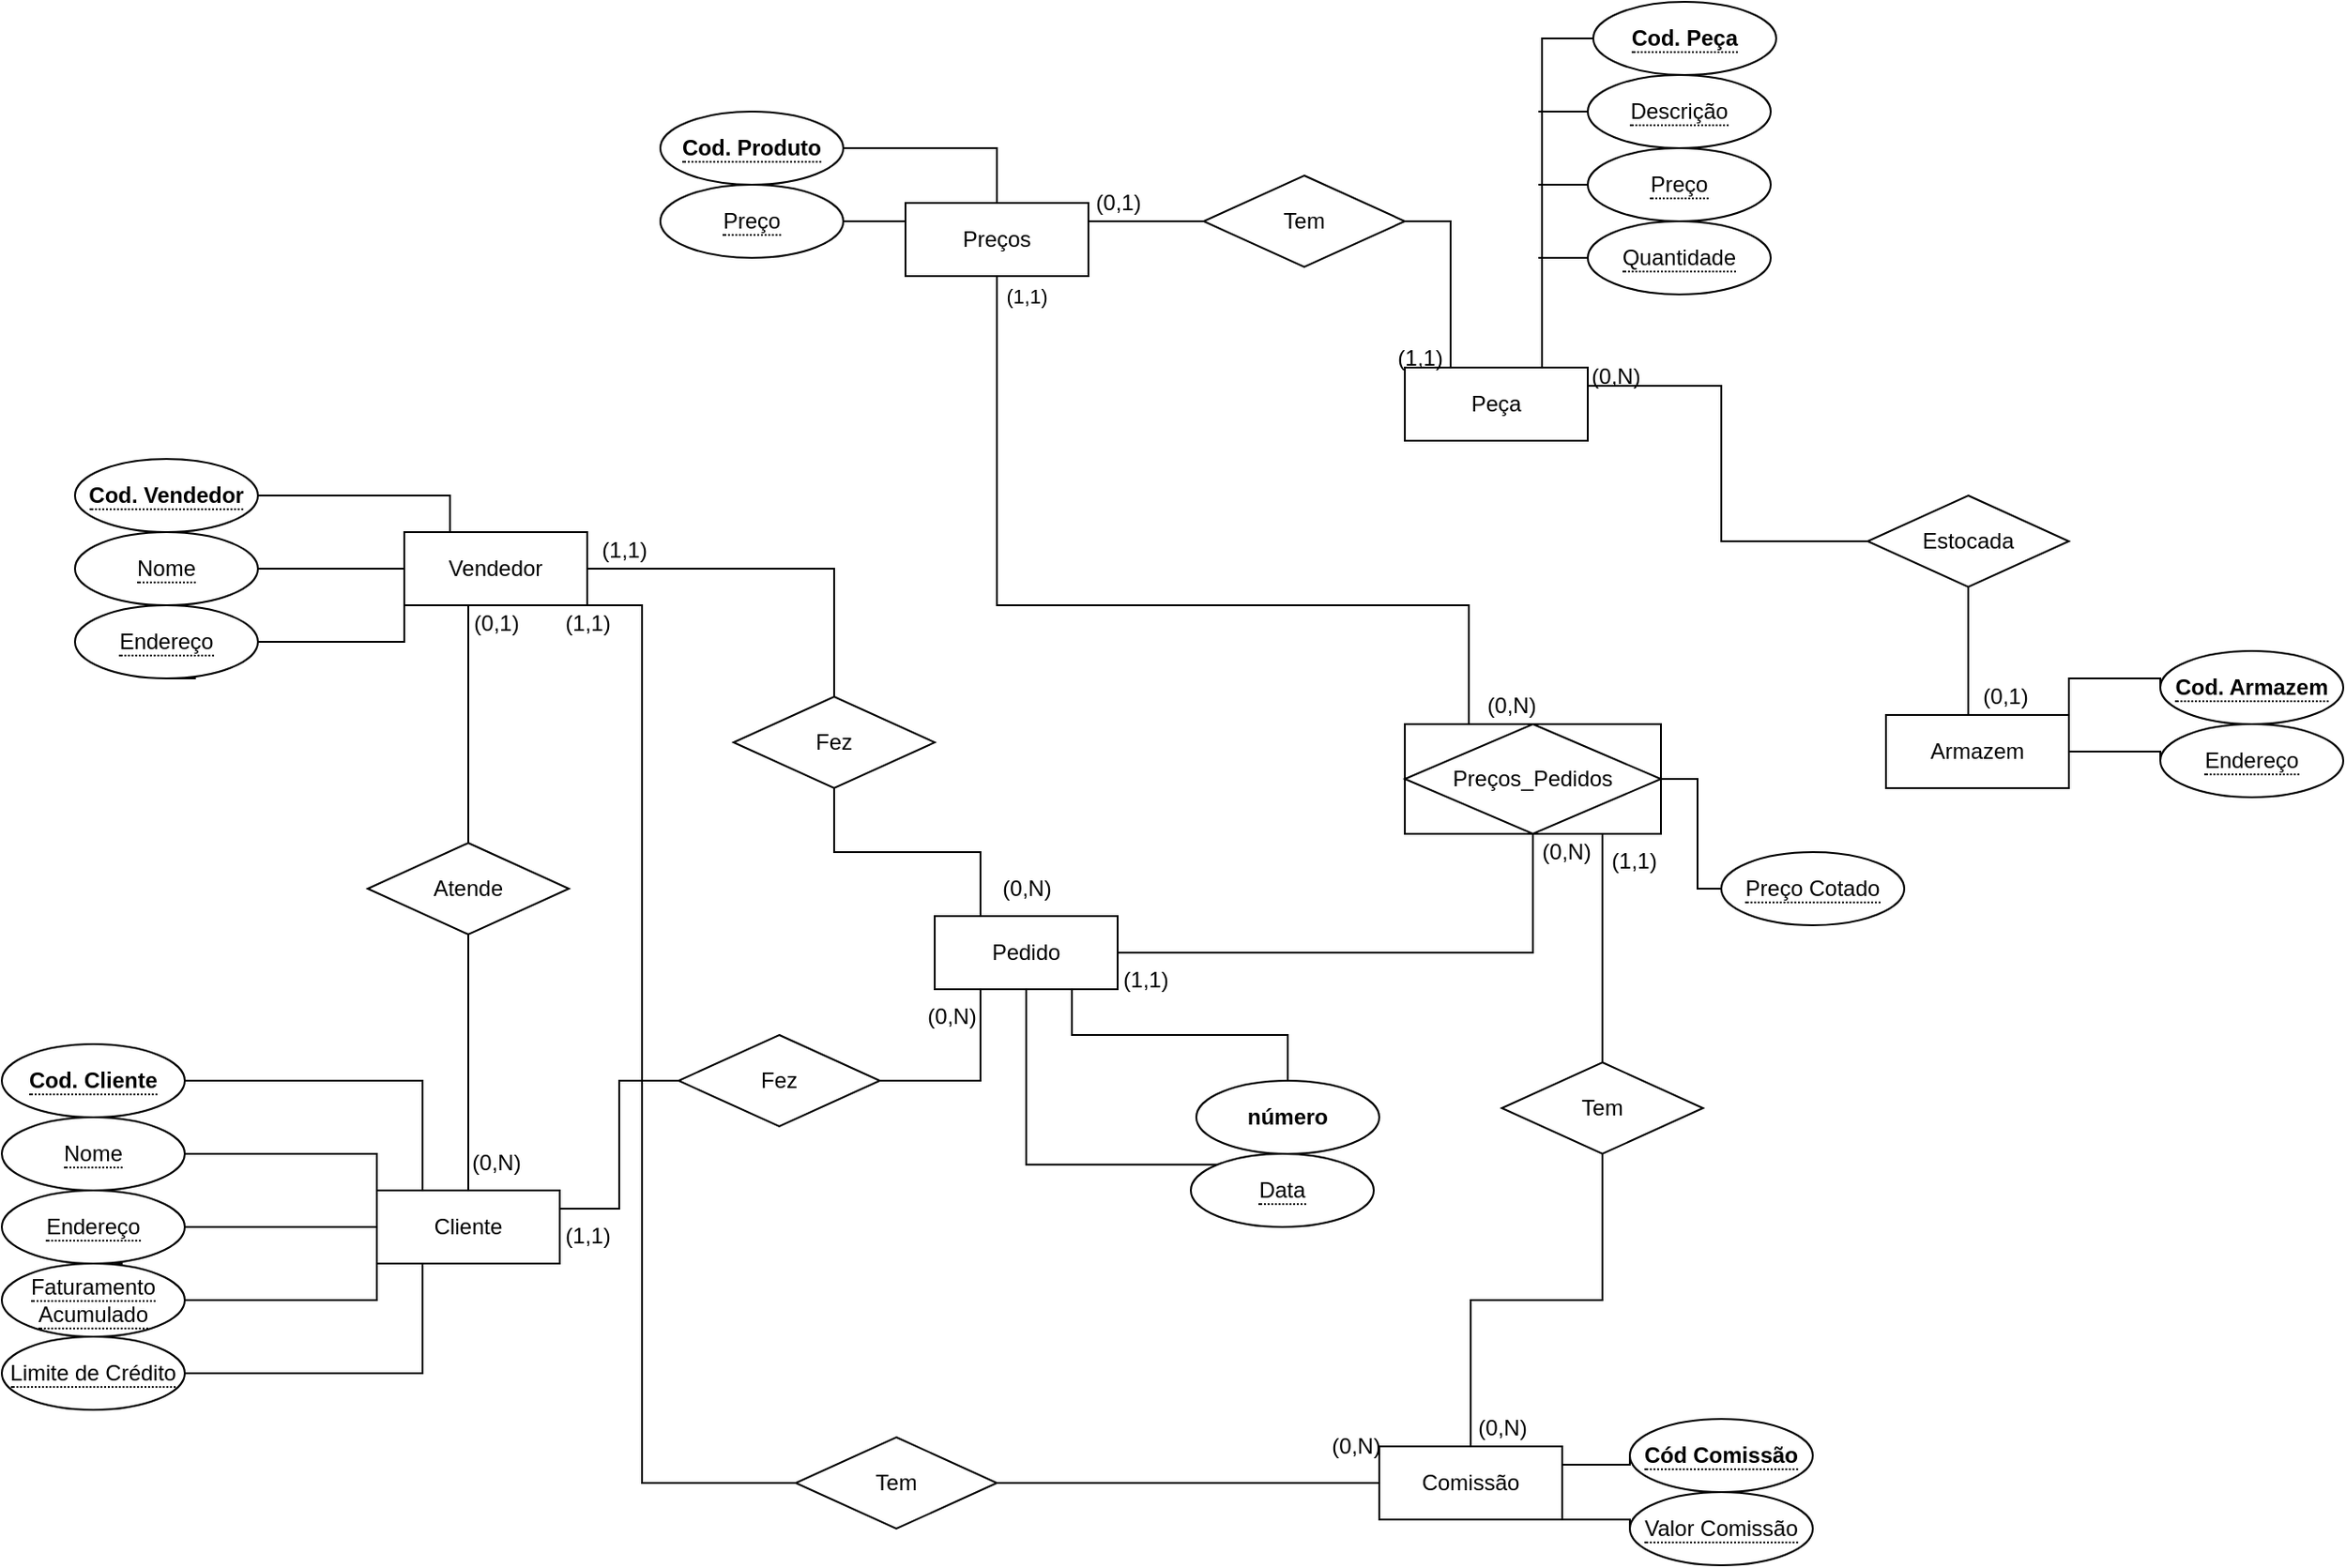 <mxfile version="20.2.8" type="github"><diagram id="r4kH6Q3T9pumq85WCdr0" name="Página-1"><mxGraphModel dx="1695" dy="1611" grid="1" gridSize="10" guides="1" tooltips="1" connect="1" arrows="1" fold="1" page="1" pageScale="1" pageWidth="827" pageHeight="1169" math="0" shadow="0"><root><mxCell id="0"/><mxCell id="1" parent="0"/><mxCell id="mEmhZSy9UyhtgWJs2py4-9" style="edgeStyle=orthogonalEdgeStyle;rounded=0;orthogonalLoop=1;jettySize=auto;html=1;exitX=0.5;exitY=1;exitDx=0;exitDy=0;entryX=0.5;entryY=0;entryDx=0;entryDy=0;endArrow=none;endFill=0;" edge="1" parent="1" source="mEmhZSy9UyhtgWJs2py4-1" target="mEmhZSy9UyhtgWJs2py4-8"><mxGeometry relative="1" as="geometry"><Array as="points"><mxPoint x="175" y="80"/></Array></mxGeometry></mxCell><mxCell id="mEmhZSy9UyhtgWJs2py4-21" style="edgeStyle=orthogonalEdgeStyle;rounded=0;orthogonalLoop=1;jettySize=auto;html=1;exitX=1;exitY=0.5;exitDx=0;exitDy=0;entryX=0.5;entryY=0;entryDx=0;entryDy=0;endArrow=none;endFill=0;" edge="1" parent="1" source="mEmhZSy9UyhtgWJs2py4-1" target="mEmhZSy9UyhtgWJs2py4-20"><mxGeometry relative="1" as="geometry"/></mxCell><mxCell id="mEmhZSy9UyhtgWJs2py4-114" style="edgeStyle=orthogonalEdgeStyle;rounded=0;orthogonalLoop=1;jettySize=auto;html=1;exitX=1;exitY=1;exitDx=0;exitDy=0;entryX=0;entryY=0.5;entryDx=0;entryDy=0;endArrow=none;endFill=0;" edge="1" parent="1" source="mEmhZSy9UyhtgWJs2py4-1" target="mEmhZSy9UyhtgWJs2py4-113"><mxGeometry relative="1" as="geometry"><Array as="points"><mxPoint x="270" y="80"/><mxPoint x="270" y="560"/></Array></mxGeometry></mxCell><mxCell id="mEmhZSy9UyhtgWJs2py4-1" value="Vendedor" style="whiteSpace=wrap;html=1;align=center;" vertex="1" parent="1"><mxGeometry x="140" y="40" width="100" height="40" as="geometry"/></mxCell><mxCell id="mEmhZSy9UyhtgWJs2py4-26" style="edgeStyle=orthogonalEdgeStyle;rounded=0;orthogonalLoop=1;jettySize=auto;html=1;exitX=1;exitY=0.25;exitDx=0;exitDy=0;entryX=0;entryY=0.5;entryDx=0;entryDy=0;endArrow=none;endFill=0;" edge="1" parent="1" source="mEmhZSy9UyhtgWJs2py4-3" target="mEmhZSy9UyhtgWJs2py4-25"><mxGeometry relative="1" as="geometry"/></mxCell><mxCell id="mEmhZSy9UyhtgWJs2py4-3" value="Cliente" style="whiteSpace=wrap;html=1;align=center;" vertex="1" parent="1"><mxGeometry x="125" y="400" width="100" height="40" as="geometry"/></mxCell><mxCell id="mEmhZSy9UyhtgWJs2py4-16" style="edgeStyle=orthogonalEdgeStyle;rounded=0;orthogonalLoop=1;jettySize=auto;html=1;exitX=1;exitY=0.25;exitDx=0;exitDy=0;entryX=0;entryY=0.5;entryDx=0;entryDy=0;endArrow=none;endFill=0;" edge="1" parent="1" source="mEmhZSy9UyhtgWJs2py4-4" target="mEmhZSy9UyhtgWJs2py4-15"><mxGeometry relative="1" as="geometry"><Array as="points"><mxPoint x="860" y="-40"/><mxPoint x="860" y="45"/></Array></mxGeometry></mxCell><mxCell id="mEmhZSy9UyhtgWJs2py4-4" value="Peça" style="whiteSpace=wrap;html=1;align=center;" vertex="1" parent="1"><mxGeometry x="687" y="-50" width="100" height="40" as="geometry"/></mxCell><mxCell id="mEmhZSy9UyhtgWJs2py4-86" style="edgeStyle=orthogonalEdgeStyle;rounded=0;orthogonalLoop=1;jettySize=auto;html=1;exitX=1;exitY=0;exitDx=0;exitDy=0;entryX=0;entryY=0.5;entryDx=0;entryDy=0;endArrow=none;endFill=0;" edge="1" parent="1" source="mEmhZSy9UyhtgWJs2py4-5" target="mEmhZSy9UyhtgWJs2py4-84"><mxGeometry relative="1" as="geometry"><Array as="points"><mxPoint x="1050" y="120"/><mxPoint x="1100" y="120"/></Array></mxGeometry></mxCell><mxCell id="mEmhZSy9UyhtgWJs2py4-87" style="edgeStyle=orthogonalEdgeStyle;rounded=0;orthogonalLoop=1;jettySize=auto;html=1;exitX=1;exitY=0.5;exitDx=0;exitDy=0;entryX=0;entryY=0.5;entryDx=0;entryDy=0;endArrow=none;endFill=0;" edge="1" parent="1" source="mEmhZSy9UyhtgWJs2py4-5" target="mEmhZSy9UyhtgWJs2py4-85"><mxGeometry relative="1" as="geometry"><Array as="points"><mxPoint x="1100" y="160"/></Array></mxGeometry></mxCell><mxCell id="mEmhZSy9UyhtgWJs2py4-5" value="Armazem" style="whiteSpace=wrap;html=1;align=center;" vertex="1" parent="1"><mxGeometry x="950" y="140" width="100" height="40" as="geometry"/></mxCell><mxCell id="mEmhZSy9UyhtgWJs2py4-39" style="edgeStyle=orthogonalEdgeStyle;rounded=0;orthogonalLoop=1;jettySize=auto;html=1;exitX=1;exitY=0.5;exitDx=0;exitDy=0;entryX=0.5;entryY=1;entryDx=0;entryDy=0;endArrow=none;endFill=0;" edge="1" parent="1" source="mEmhZSy9UyhtgWJs2py4-6" target="mEmhZSy9UyhtgWJs2py4-37"><mxGeometry relative="1" as="geometry"/></mxCell><mxCell id="mEmhZSy9UyhtgWJs2py4-92" style="edgeStyle=orthogonalEdgeStyle;rounded=0;orthogonalLoop=1;jettySize=auto;html=1;exitX=0.75;exitY=1;exitDx=0;exitDy=0;entryX=0.5;entryY=0;entryDx=0;entryDy=0;endArrow=none;endFill=0;" edge="1" parent="1" source="mEmhZSy9UyhtgWJs2py4-6" target="mEmhZSy9UyhtgWJs2py4-88"><mxGeometry relative="1" as="geometry"/></mxCell><mxCell id="mEmhZSy9UyhtgWJs2py4-6" value="Pedido" style="whiteSpace=wrap;html=1;align=center;" vertex="1" parent="1"><mxGeometry x="430" y="250" width="100" height="40" as="geometry"/></mxCell><mxCell id="mEmhZSy9UyhtgWJs2py4-14" style="edgeStyle=orthogonalEdgeStyle;rounded=0;orthogonalLoop=1;jettySize=auto;html=1;exitX=0.5;exitY=1;exitDx=0;exitDy=0;entryX=0.5;entryY=0;entryDx=0;entryDy=0;endArrow=none;endFill=0;" edge="1" parent="1" source="mEmhZSy9UyhtgWJs2py4-8" target="mEmhZSy9UyhtgWJs2py4-3"><mxGeometry relative="1" as="geometry"/></mxCell><mxCell id="mEmhZSy9UyhtgWJs2py4-8" value="Atende" style="shape=rhombus;perimeter=rhombusPerimeter;whiteSpace=wrap;html=1;align=center;" vertex="1" parent="1"><mxGeometry x="120" y="210" width="110" height="50" as="geometry"/></mxCell><mxCell id="mEmhZSy9UyhtgWJs2py4-10" value="(0,N)" style="text;html=1;align=center;verticalAlign=middle;resizable=0;points=[];autosize=1;strokeColor=none;fillColor=none;" vertex="1" parent="1"><mxGeometry x="165" y="370" width="50" height="30" as="geometry"/></mxCell><mxCell id="mEmhZSy9UyhtgWJs2py4-11" value="(0,1)" style="text;html=1;align=center;verticalAlign=middle;resizable=0;points=[];autosize=1;strokeColor=none;fillColor=none;" vertex="1" parent="1"><mxGeometry x="165" y="75" width="50" height="30" as="geometry"/></mxCell><mxCell id="mEmhZSy9UyhtgWJs2py4-17" style="edgeStyle=orthogonalEdgeStyle;rounded=0;orthogonalLoop=1;jettySize=auto;html=1;exitX=0.5;exitY=1;exitDx=0;exitDy=0;entryX=0.5;entryY=0;entryDx=0;entryDy=0;endArrow=none;endFill=0;" edge="1" parent="1" source="mEmhZSy9UyhtgWJs2py4-15" target="mEmhZSy9UyhtgWJs2py4-5"><mxGeometry relative="1" as="geometry"><Array as="points"><mxPoint x="995" y="140"/></Array></mxGeometry></mxCell><mxCell id="mEmhZSy9UyhtgWJs2py4-15" value="Estocada" style="shape=rhombus;perimeter=rhombusPerimeter;whiteSpace=wrap;html=1;align=center;" vertex="1" parent="1"><mxGeometry x="940" y="20" width="110" height="50" as="geometry"/></mxCell><mxCell id="mEmhZSy9UyhtgWJs2py4-18" value="(0,1)" style="text;html=1;align=center;verticalAlign=middle;resizable=0;points=[];autosize=1;strokeColor=none;fillColor=none;" vertex="1" parent="1"><mxGeometry x="990" y="115" width="50" height="30" as="geometry"/></mxCell><mxCell id="mEmhZSy9UyhtgWJs2py4-19" value="(0,N)" style="text;html=1;align=center;verticalAlign=middle;resizable=0;points=[];autosize=1;strokeColor=none;fillColor=none;" vertex="1" parent="1"><mxGeometry x="777" y="-60" width="50" height="30" as="geometry"/></mxCell><mxCell id="mEmhZSy9UyhtgWJs2py4-22" style="edgeStyle=orthogonalEdgeStyle;rounded=0;orthogonalLoop=1;jettySize=auto;html=1;exitX=0.5;exitY=1;exitDx=0;exitDy=0;entryX=0.25;entryY=0;entryDx=0;entryDy=0;endArrow=none;endFill=0;" edge="1" parent="1" source="mEmhZSy9UyhtgWJs2py4-20" target="mEmhZSy9UyhtgWJs2py4-6"><mxGeometry relative="1" as="geometry"/></mxCell><mxCell id="mEmhZSy9UyhtgWJs2py4-20" value="Fez" style="shape=rhombus;perimeter=rhombusPerimeter;whiteSpace=wrap;html=1;align=center;" vertex="1" parent="1"><mxGeometry x="320" y="130" width="110" height="50" as="geometry"/></mxCell><mxCell id="mEmhZSy9UyhtgWJs2py4-23" value="(0,N)" style="text;html=1;align=center;verticalAlign=middle;resizable=0;points=[];autosize=1;strokeColor=none;fillColor=none;" vertex="1" parent="1"><mxGeometry x="455" y="220" width="50" height="30" as="geometry"/></mxCell><mxCell id="mEmhZSy9UyhtgWJs2py4-24" value="(1,1)" style="text;html=1;align=center;verticalAlign=middle;resizable=0;points=[];autosize=1;strokeColor=none;fillColor=none;" vertex="1" parent="1"><mxGeometry x="235" y="35" width="50" height="30" as="geometry"/></mxCell><mxCell id="mEmhZSy9UyhtgWJs2py4-27" style="edgeStyle=orthogonalEdgeStyle;rounded=0;orthogonalLoop=1;jettySize=auto;html=1;exitX=1;exitY=0.5;exitDx=0;exitDy=0;entryX=0.25;entryY=1;entryDx=0;entryDy=0;endArrow=none;endFill=0;" edge="1" parent="1" source="mEmhZSy9UyhtgWJs2py4-25" target="mEmhZSy9UyhtgWJs2py4-6"><mxGeometry relative="1" as="geometry"/></mxCell><mxCell id="mEmhZSy9UyhtgWJs2py4-25" value="Fez" style="shape=rhombus;perimeter=rhombusPerimeter;whiteSpace=wrap;html=1;align=center;" vertex="1" parent="1"><mxGeometry x="290" y="315" width="110" height="50" as="geometry"/></mxCell><mxCell id="mEmhZSy9UyhtgWJs2py4-30" value="(0,N)" style="text;html=1;align=center;verticalAlign=middle;resizable=0;points=[];autosize=1;strokeColor=none;fillColor=none;" vertex="1" parent="1"><mxGeometry x="414" y="290" width="50" height="30" as="geometry"/></mxCell><mxCell id="mEmhZSy9UyhtgWJs2py4-31" value="(1,1)" style="text;html=1;align=center;verticalAlign=middle;resizable=0;points=[];autosize=1;strokeColor=none;fillColor=none;" vertex="1" parent="1"><mxGeometry x="215" y="410" width="50" height="30" as="geometry"/></mxCell><mxCell id="mEmhZSy9UyhtgWJs2py4-36" value="(0,N)" style="text;html=1;align=center;verticalAlign=middle;resizable=0;points=[];autosize=1;strokeColor=none;fillColor=none;" vertex="1" parent="1"><mxGeometry x="750" y="200" width="50" height="30" as="geometry"/></mxCell><mxCell id="mEmhZSy9UyhtgWJs2py4-102" style="edgeStyle=orthogonalEdgeStyle;rounded=0;orthogonalLoop=1;jettySize=auto;html=1;exitX=1;exitY=0.5;exitDx=0;exitDy=0;entryX=0;entryY=0.5;entryDx=0;entryDy=0;endArrow=none;endFill=0;" edge="1" parent="1" source="mEmhZSy9UyhtgWJs2py4-37" target="mEmhZSy9UyhtgWJs2py4-101"><mxGeometry relative="1" as="geometry"><Array as="points"><mxPoint x="847" y="175"/><mxPoint x="847" y="235"/></Array></mxGeometry></mxCell><mxCell id="mEmhZSy9UyhtgWJs2py4-105" style="edgeStyle=orthogonalEdgeStyle;rounded=0;orthogonalLoop=1;jettySize=auto;html=1;exitX=1;exitY=1;exitDx=0;exitDy=0;entryX=0.5;entryY=0;entryDx=0;entryDy=0;endArrow=none;endFill=0;" edge="1" parent="1" source="mEmhZSy9UyhtgWJs2py4-37" target="mEmhZSy9UyhtgWJs2py4-104"><mxGeometry relative="1" as="geometry"><Array as="points"><mxPoint x="795" y="205"/></Array></mxGeometry></mxCell><mxCell id="mEmhZSy9UyhtgWJs2py4-37" value="Preços_Pedidos" style="shape=associativeEntity;whiteSpace=wrap;html=1;align=center;" vertex="1" parent="1"><mxGeometry x="687" y="145" width="140" height="60" as="geometry"/></mxCell><mxCell id="mEmhZSy9UyhtgWJs2py4-38" value="(0,N)" style="text;html=1;align=center;verticalAlign=middle;resizable=0;points=[];autosize=1;strokeColor=none;fillColor=none;" vertex="1" parent="1"><mxGeometry x="720" y="120" width="50" height="30" as="geometry"/></mxCell><mxCell id="mEmhZSy9UyhtgWJs2py4-40" value="(1,1)" style="text;html=1;align=center;verticalAlign=middle;resizable=0;points=[];autosize=1;strokeColor=none;fillColor=none;" vertex="1" parent="1"><mxGeometry x="520" y="270" width="50" height="30" as="geometry"/></mxCell><mxCell id="mEmhZSy9UyhtgWJs2py4-45" style="edgeStyle=orthogonalEdgeStyle;rounded=0;orthogonalLoop=1;jettySize=auto;html=1;exitX=0.5;exitY=0;exitDx=0;exitDy=0;entryX=1;entryY=0.5;entryDx=0;entryDy=0;endArrow=none;endFill=0;" edge="1" parent="1" source="mEmhZSy9UyhtgWJs2py4-41" target="mEmhZSy9UyhtgWJs2py4-43"><mxGeometry relative="1" as="geometry"/></mxCell><mxCell id="mEmhZSy9UyhtgWJs2py4-47" style="edgeStyle=orthogonalEdgeStyle;rounded=0;orthogonalLoop=1;jettySize=auto;html=1;exitX=0;exitY=0.25;exitDx=0;exitDy=0;entryX=1;entryY=0.5;entryDx=0;entryDy=0;endArrow=none;endFill=0;" edge="1" parent="1" source="mEmhZSy9UyhtgWJs2py4-41" target="mEmhZSy9UyhtgWJs2py4-44"><mxGeometry relative="1" as="geometry"/></mxCell><mxCell id="mEmhZSy9UyhtgWJs2py4-48" style="edgeStyle=orthogonalEdgeStyle;rounded=0;orthogonalLoop=1;jettySize=auto;html=1;exitX=0.5;exitY=1;exitDx=0;exitDy=0;entryX=0.25;entryY=0;entryDx=0;entryDy=0;endArrow=none;endFill=0;" edge="1" parent="1" source="mEmhZSy9UyhtgWJs2py4-41" target="mEmhZSy9UyhtgWJs2py4-37"><mxGeometry relative="1" as="geometry"><Array as="points"><mxPoint x="464" y="80"/><mxPoint x="722" y="80"/></Array></mxGeometry></mxCell><mxCell id="mEmhZSy9UyhtgWJs2py4-49" value="(1,1)" style="edgeLabel;html=1;align=center;verticalAlign=middle;resizable=0;points=[];" vertex="1" connectable="0" parent="mEmhZSy9UyhtgWJs2py4-48"><mxGeometry x="-0.947" y="6" relative="1" as="geometry"><mxPoint x="10" y="-3" as="offset"/></mxGeometry></mxCell><mxCell id="mEmhZSy9UyhtgWJs2py4-54" style="edgeStyle=orthogonalEdgeStyle;rounded=0;orthogonalLoop=1;jettySize=auto;html=1;exitX=1;exitY=0.25;exitDx=0;exitDy=0;entryX=0;entryY=0.5;entryDx=0;entryDy=0;endArrow=none;endFill=0;" edge="1" parent="1" source="mEmhZSy9UyhtgWJs2py4-41" target="mEmhZSy9UyhtgWJs2py4-52"><mxGeometry relative="1" as="geometry"/></mxCell><mxCell id="mEmhZSy9UyhtgWJs2py4-41" value="Preços" style="whiteSpace=wrap;html=1;align=center;" vertex="1" parent="1"><mxGeometry x="414" y="-140" width="100" height="40" as="geometry"/></mxCell><mxCell id="mEmhZSy9UyhtgWJs2py4-43" value="&lt;span style=&quot;border-bottom: 1px dotted&quot;&gt;&lt;b&gt;Cod. Produto&lt;/b&gt;&lt;/span&gt;" style="ellipse;whiteSpace=wrap;html=1;align=center;" vertex="1" parent="1"><mxGeometry x="280" y="-190" width="100" height="40" as="geometry"/></mxCell><mxCell id="mEmhZSy9UyhtgWJs2py4-44" value="&lt;span style=&quot;border-bottom: 1px dotted&quot;&gt;Preço&lt;/span&gt;" style="ellipse;whiteSpace=wrap;html=1;align=center;" vertex="1" parent="1"><mxGeometry x="280" y="-150" width="100" height="40" as="geometry"/></mxCell><mxCell id="mEmhZSy9UyhtgWJs2py4-50" value="(1,1)" style="text;html=1;align=center;verticalAlign=middle;resizable=0;points=[];autosize=1;strokeColor=none;fillColor=none;" vertex="1" parent="1"><mxGeometry x="670" y="-70" width="50" height="30" as="geometry"/></mxCell><mxCell id="mEmhZSy9UyhtgWJs2py4-51" value="(0,1)" style="text;html=1;align=center;verticalAlign=middle;resizable=0;points=[];autosize=1;strokeColor=none;fillColor=none;" vertex="1" parent="1"><mxGeometry x="505" y="-155" width="50" height="30" as="geometry"/></mxCell><mxCell id="mEmhZSy9UyhtgWJs2py4-55" style="edgeStyle=orthogonalEdgeStyle;rounded=0;orthogonalLoop=1;jettySize=auto;html=1;exitX=1;exitY=0.5;exitDx=0;exitDy=0;entryX=0.25;entryY=0;entryDx=0;entryDy=0;endArrow=none;endFill=0;" edge="1" parent="1" source="mEmhZSy9UyhtgWJs2py4-52" target="mEmhZSy9UyhtgWJs2py4-4"><mxGeometry relative="1" as="geometry"/></mxCell><mxCell id="mEmhZSy9UyhtgWJs2py4-52" value="Tem" style="shape=rhombus;perimeter=rhombusPerimeter;whiteSpace=wrap;html=1;align=center;" vertex="1" parent="1"><mxGeometry x="577" y="-155" width="110" height="50" as="geometry"/></mxCell><mxCell id="mEmhZSy9UyhtgWJs2py4-61" style="edgeStyle=orthogonalEdgeStyle;rounded=0;orthogonalLoop=1;jettySize=auto;html=1;exitX=1;exitY=0.5;exitDx=0;exitDy=0;entryX=0.25;entryY=0;entryDx=0;entryDy=0;endArrow=none;endFill=0;" edge="1" parent="1" source="mEmhZSy9UyhtgWJs2py4-56" target="mEmhZSy9UyhtgWJs2py4-1"><mxGeometry relative="1" as="geometry"/></mxCell><mxCell id="mEmhZSy9UyhtgWJs2py4-56" value="&lt;span style=&quot;border-bottom: 1px dotted&quot;&gt;&lt;b&gt;Cod. Vendedor&lt;/b&gt;&lt;/span&gt;" style="ellipse;whiteSpace=wrap;html=1;align=center;" vertex="1" parent="1"><mxGeometry x="-40" width="100" height="40" as="geometry"/></mxCell><mxCell id="mEmhZSy9UyhtgWJs2py4-62" style="edgeStyle=orthogonalEdgeStyle;rounded=0;orthogonalLoop=1;jettySize=auto;html=1;exitX=1;exitY=0.5;exitDx=0;exitDy=0;entryX=0;entryY=0.25;entryDx=0;entryDy=0;endArrow=none;endFill=0;" edge="1" parent="1" source="mEmhZSy9UyhtgWJs2py4-57" target="mEmhZSy9UyhtgWJs2py4-1"><mxGeometry relative="1" as="geometry"><Array as="points"><mxPoint x="140" y="60"/></Array></mxGeometry></mxCell><mxCell id="mEmhZSy9UyhtgWJs2py4-57" value="&lt;span style=&quot;border-bottom: 1px dotted&quot;&gt;Nome&lt;/span&gt;" style="ellipse;whiteSpace=wrap;html=1;align=center;" vertex="1" parent="1"><mxGeometry x="-40" y="40" width="100" height="40" as="geometry"/></mxCell><mxCell id="mEmhZSy9UyhtgWJs2py4-63" style="edgeStyle=orthogonalEdgeStyle;rounded=0;orthogonalLoop=1;jettySize=auto;html=1;exitX=1;exitY=0.5;exitDx=0;exitDy=0;entryX=0;entryY=0.75;entryDx=0;entryDy=0;endArrow=none;endFill=0;" edge="1" parent="1" source="mEmhZSy9UyhtgWJs2py4-58" target="mEmhZSy9UyhtgWJs2py4-1"><mxGeometry relative="1" as="geometry"><Array as="points"><mxPoint x="140" y="100"/></Array></mxGeometry></mxCell><mxCell id="mEmhZSy9UyhtgWJs2py4-58" value="&lt;span style=&quot;border-bottom: 1px dotted&quot;&gt;Endereço&lt;/span&gt;" style="ellipse;whiteSpace=wrap;html=1;align=center;" vertex="1" parent="1"><mxGeometry x="-40" y="80" width="100" height="40" as="geometry"/></mxCell><mxCell id="mEmhZSy9UyhtgWJs2py4-60" style="edgeStyle=orthogonalEdgeStyle;rounded=0;orthogonalLoop=1;jettySize=auto;html=1;exitX=0.5;exitY=1;exitDx=0;exitDy=0;entryX=0.661;entryY=0.981;entryDx=0;entryDy=0;entryPerimeter=0;endArrow=none;endFill=0;" edge="1" parent="1" source="mEmhZSy9UyhtgWJs2py4-58" target="mEmhZSy9UyhtgWJs2py4-58"><mxGeometry relative="1" as="geometry"/></mxCell><mxCell id="mEmhZSy9UyhtgWJs2py4-71" style="edgeStyle=orthogonalEdgeStyle;rounded=0;orthogonalLoop=1;jettySize=auto;html=1;exitX=1;exitY=0.5;exitDx=0;exitDy=0;entryX=0.25;entryY=0;entryDx=0;entryDy=0;endArrow=none;endFill=0;" edge="1" parent="1" source="mEmhZSy9UyhtgWJs2py4-65" target="mEmhZSy9UyhtgWJs2py4-3"><mxGeometry relative="1" as="geometry"/></mxCell><mxCell id="mEmhZSy9UyhtgWJs2py4-65" value="&lt;span style=&quot;border-bottom: 1px dotted&quot;&gt;&lt;b&gt;Cod. Cliente&lt;/b&gt;&lt;/span&gt;" style="ellipse;whiteSpace=wrap;html=1;align=center;" vertex="1" parent="1"><mxGeometry x="-80" y="320" width="100" height="40" as="geometry"/></mxCell><mxCell id="mEmhZSy9UyhtgWJs2py4-72" style="edgeStyle=orthogonalEdgeStyle;rounded=0;orthogonalLoop=1;jettySize=auto;html=1;exitX=1;exitY=0.5;exitDx=0;exitDy=0;entryX=0;entryY=0;entryDx=0;entryDy=0;endArrow=none;endFill=0;" edge="1" parent="1" source="mEmhZSy9UyhtgWJs2py4-66" target="mEmhZSy9UyhtgWJs2py4-3"><mxGeometry relative="1" as="geometry"/></mxCell><mxCell id="mEmhZSy9UyhtgWJs2py4-66" value="&lt;span style=&quot;border-bottom: 1px dotted&quot;&gt;Nome&lt;/span&gt;" style="ellipse;whiteSpace=wrap;html=1;align=center;" vertex="1" parent="1"><mxGeometry x="-80" y="360" width="100" height="40" as="geometry"/></mxCell><mxCell id="mEmhZSy9UyhtgWJs2py4-73" style="edgeStyle=orthogonalEdgeStyle;rounded=0;orthogonalLoop=1;jettySize=auto;html=1;exitX=1;exitY=0.5;exitDx=0;exitDy=0;entryX=0;entryY=0.75;entryDx=0;entryDy=0;endArrow=none;endFill=0;" edge="1" parent="1" source="mEmhZSy9UyhtgWJs2py4-67" target="mEmhZSy9UyhtgWJs2py4-3"><mxGeometry relative="1" as="geometry"><Array as="points"><mxPoint x="125" y="420"/></Array></mxGeometry></mxCell><mxCell id="mEmhZSy9UyhtgWJs2py4-67" value="&lt;span style=&quot;border-bottom: 1px dotted&quot;&gt;Endereço&lt;/span&gt;" style="ellipse;whiteSpace=wrap;html=1;align=center;" vertex="1" parent="1"><mxGeometry x="-80" y="400" width="100" height="40" as="geometry"/></mxCell><mxCell id="mEmhZSy9UyhtgWJs2py4-74" style="edgeStyle=orthogonalEdgeStyle;rounded=0;orthogonalLoop=1;jettySize=auto;html=1;exitX=1;exitY=0.5;exitDx=0;exitDy=0;entryX=0;entryY=1;entryDx=0;entryDy=0;endArrow=none;endFill=0;" edge="1" parent="1" source="mEmhZSy9UyhtgWJs2py4-68" target="mEmhZSy9UyhtgWJs2py4-3"><mxGeometry relative="1" as="geometry"/></mxCell><mxCell id="mEmhZSy9UyhtgWJs2py4-68" value="&lt;span style=&quot;border-bottom: 1px dotted&quot;&gt;Faturamento Acumulado&lt;/span&gt;" style="ellipse;whiteSpace=wrap;html=1;align=center;" vertex="1" parent="1"><mxGeometry x="-80" y="440" width="100" height="40" as="geometry"/></mxCell><mxCell id="mEmhZSy9UyhtgWJs2py4-69" style="edgeStyle=orthogonalEdgeStyle;rounded=0;orthogonalLoop=1;jettySize=auto;html=1;exitX=0.5;exitY=1;exitDx=0;exitDy=0;entryX=0.661;entryY=0.981;entryDx=0;entryDy=0;entryPerimeter=0;endArrow=none;endFill=0;" edge="1" parent="1" source="mEmhZSy9UyhtgWJs2py4-67" target="mEmhZSy9UyhtgWJs2py4-67"><mxGeometry relative="1" as="geometry"/></mxCell><mxCell id="mEmhZSy9UyhtgWJs2py4-75" style="edgeStyle=orthogonalEdgeStyle;rounded=0;orthogonalLoop=1;jettySize=auto;html=1;exitX=1;exitY=0.5;exitDx=0;exitDy=0;endArrow=none;endFill=0;entryX=0.25;entryY=1;entryDx=0;entryDy=0;" edge="1" parent="1" source="mEmhZSy9UyhtgWJs2py4-70" target="mEmhZSy9UyhtgWJs2py4-3"><mxGeometry relative="1" as="geometry"><mxPoint x="150" y="450" as="targetPoint"/></mxGeometry></mxCell><mxCell id="mEmhZSy9UyhtgWJs2py4-70" value="&lt;span style=&quot;border-bottom: 1px dotted&quot;&gt;Limite de Crédito&lt;/span&gt;" style="ellipse;whiteSpace=wrap;html=1;align=center;" vertex="1" parent="1"><mxGeometry x="-80" y="480" width="100" height="40" as="geometry"/></mxCell><mxCell id="mEmhZSy9UyhtgWJs2py4-80" style="edgeStyle=orthogonalEdgeStyle;rounded=0;orthogonalLoop=1;jettySize=auto;html=1;exitX=0;exitY=0.5;exitDx=0;exitDy=0;entryX=0.75;entryY=0;entryDx=0;entryDy=0;endArrow=none;endFill=0;" edge="1" parent="1" source="mEmhZSy9UyhtgWJs2py4-76" target="mEmhZSy9UyhtgWJs2py4-4"><mxGeometry relative="1" as="geometry"/></mxCell><mxCell id="mEmhZSy9UyhtgWJs2py4-76" value="&lt;span style=&quot;border-bottom: 1px dotted&quot;&gt;&lt;b&gt;Cod. Peça&lt;/b&gt;&lt;/span&gt;" style="ellipse;whiteSpace=wrap;html=1;align=center;" vertex="1" parent="1"><mxGeometry x="790" y="-250" width="100" height="40" as="geometry"/></mxCell><mxCell id="mEmhZSy9UyhtgWJs2py4-81" style="edgeStyle=orthogonalEdgeStyle;rounded=0;orthogonalLoop=1;jettySize=auto;html=1;exitX=0;exitY=0.5;exitDx=0;exitDy=0;endArrow=none;endFill=0;" edge="1" parent="1" source="mEmhZSy9UyhtgWJs2py4-77"><mxGeometry relative="1" as="geometry"><mxPoint x="760.0" y="-190.176" as="targetPoint"/></mxGeometry></mxCell><mxCell id="mEmhZSy9UyhtgWJs2py4-77" value="&lt;span style=&quot;border-bottom: 1px dotted&quot;&gt;Descrição&lt;/span&gt;" style="ellipse;whiteSpace=wrap;html=1;align=center;" vertex="1" parent="1"><mxGeometry x="787" y="-210" width="100" height="40" as="geometry"/></mxCell><mxCell id="mEmhZSy9UyhtgWJs2py4-82" style="edgeStyle=orthogonalEdgeStyle;rounded=0;orthogonalLoop=1;jettySize=auto;html=1;exitX=0;exitY=0.5;exitDx=0;exitDy=0;endArrow=none;endFill=0;" edge="1" parent="1" source="mEmhZSy9UyhtgWJs2py4-78"><mxGeometry relative="1" as="geometry"><mxPoint x="760.0" y="-150.176" as="targetPoint"/></mxGeometry></mxCell><mxCell id="mEmhZSy9UyhtgWJs2py4-78" value="&lt;span style=&quot;border-bottom: 1px dotted&quot;&gt;Preço&lt;/span&gt;" style="ellipse;whiteSpace=wrap;html=1;align=center;" vertex="1" parent="1"><mxGeometry x="787" y="-170" width="100" height="40" as="geometry"/></mxCell><mxCell id="mEmhZSy9UyhtgWJs2py4-83" style="edgeStyle=orthogonalEdgeStyle;rounded=0;orthogonalLoop=1;jettySize=auto;html=1;exitX=0;exitY=0.5;exitDx=0;exitDy=0;endArrow=none;endFill=0;" edge="1" parent="1" source="mEmhZSy9UyhtgWJs2py4-79"><mxGeometry relative="1" as="geometry"><mxPoint x="760.0" y="-110.176" as="targetPoint"/></mxGeometry></mxCell><mxCell id="mEmhZSy9UyhtgWJs2py4-79" value="&lt;span style=&quot;border-bottom: 1px dotted&quot;&gt;Quantidade&lt;/span&gt;" style="ellipse;whiteSpace=wrap;html=1;align=center;" vertex="1" parent="1"><mxGeometry x="787" y="-130" width="100" height="40" as="geometry"/></mxCell><mxCell id="mEmhZSy9UyhtgWJs2py4-84" value="&lt;span style=&quot;border-bottom: 1px dotted&quot;&gt;&lt;b&gt;Cod. Armazem&lt;/b&gt;&lt;/span&gt;" style="ellipse;whiteSpace=wrap;html=1;align=center;" vertex="1" parent="1"><mxGeometry x="1100" y="105" width="100" height="40" as="geometry"/></mxCell><mxCell id="mEmhZSy9UyhtgWJs2py4-85" value="&lt;span style=&quot;border-bottom: 1px dotted&quot;&gt;Endereço&lt;/span&gt;" style="ellipse;whiteSpace=wrap;html=1;align=center;" vertex="1" parent="1"><mxGeometry x="1100" y="145" width="100" height="40" as="geometry"/></mxCell><mxCell id="mEmhZSy9UyhtgWJs2py4-88" value="&lt;b&gt;número&lt;/b&gt;" style="ellipse;whiteSpace=wrap;html=1;align=center;" vertex="1" parent="1"><mxGeometry x="573" y="340" width="100" height="40" as="geometry"/></mxCell><mxCell id="mEmhZSy9UyhtgWJs2py4-111" style="edgeStyle=orthogonalEdgeStyle;rounded=0;orthogonalLoop=1;jettySize=auto;html=1;exitX=0;exitY=0;exitDx=0;exitDy=0;entryX=0.5;entryY=1;entryDx=0;entryDy=0;endArrow=none;endFill=0;" edge="1" parent="1" source="mEmhZSy9UyhtgWJs2py4-89" target="mEmhZSy9UyhtgWJs2py4-6"><mxGeometry relative="1" as="geometry"/></mxCell><mxCell id="mEmhZSy9UyhtgWJs2py4-89" value="&lt;span style=&quot;border-bottom: 1px dotted&quot;&gt;Data&lt;/span&gt;" style="ellipse;whiteSpace=wrap;html=1;align=center;" vertex="1" parent="1"><mxGeometry x="570" y="380" width="100" height="40" as="geometry"/></mxCell><mxCell id="mEmhZSy9UyhtgWJs2py4-101" value="&lt;span style=&quot;border-bottom: 1px dotted&quot;&gt;Preço Cotado&lt;/span&gt;" style="ellipse;whiteSpace=wrap;html=1;align=center;" vertex="1" parent="1"><mxGeometry x="860" y="215" width="100" height="40" as="geometry"/></mxCell><mxCell id="mEmhZSy9UyhtgWJs2py4-118" style="edgeStyle=orthogonalEdgeStyle;rounded=0;orthogonalLoop=1;jettySize=auto;html=1;exitX=1;exitY=0.25;exitDx=0;exitDy=0;entryX=0;entryY=0.5;entryDx=0;entryDy=0;endArrow=none;endFill=0;" edge="1" parent="1" source="mEmhZSy9UyhtgWJs2py4-103" target="mEmhZSy9UyhtgWJs2py4-117"><mxGeometry relative="1" as="geometry"/></mxCell><mxCell id="mEmhZSy9UyhtgWJs2py4-119" style="edgeStyle=orthogonalEdgeStyle;rounded=0;orthogonalLoop=1;jettySize=auto;html=1;exitX=1;exitY=1;exitDx=0;exitDy=0;entryX=0;entryY=0.5;entryDx=0;entryDy=0;endArrow=none;endFill=0;" edge="1" parent="1" source="mEmhZSy9UyhtgWJs2py4-103" target="mEmhZSy9UyhtgWJs2py4-116"><mxGeometry relative="1" as="geometry"/></mxCell><mxCell id="mEmhZSy9UyhtgWJs2py4-103" value="Comissão" style="whiteSpace=wrap;html=1;align=center;" vertex="1" parent="1"><mxGeometry x="673" y="540" width="100" height="40" as="geometry"/></mxCell><mxCell id="mEmhZSy9UyhtgWJs2py4-109" style="edgeStyle=orthogonalEdgeStyle;rounded=0;orthogonalLoop=1;jettySize=auto;html=1;exitX=0.5;exitY=1;exitDx=0;exitDy=0;entryX=0.5;entryY=0;entryDx=0;entryDy=0;endArrow=none;endFill=0;" edge="1" parent="1" source="mEmhZSy9UyhtgWJs2py4-104" target="mEmhZSy9UyhtgWJs2py4-103"><mxGeometry relative="1" as="geometry"/></mxCell><mxCell id="mEmhZSy9UyhtgWJs2py4-104" value="Tem" style="shape=rhombus;perimeter=rhombusPerimeter;whiteSpace=wrap;html=1;align=center;" vertex="1" parent="1"><mxGeometry x="740" y="330" width="110" height="50" as="geometry"/></mxCell><mxCell id="mEmhZSy9UyhtgWJs2py4-115" style="edgeStyle=orthogonalEdgeStyle;rounded=0;orthogonalLoop=1;jettySize=auto;html=1;exitX=1;exitY=0.5;exitDx=0;exitDy=0;entryX=0;entryY=0.5;entryDx=0;entryDy=0;endArrow=none;endFill=0;" edge="1" parent="1" source="mEmhZSy9UyhtgWJs2py4-113" target="mEmhZSy9UyhtgWJs2py4-103"><mxGeometry relative="1" as="geometry"/></mxCell><mxCell id="mEmhZSy9UyhtgWJs2py4-113" value="Tem" style="shape=rhombus;perimeter=rhombusPerimeter;whiteSpace=wrap;html=1;align=center;" vertex="1" parent="1"><mxGeometry x="354" y="535" width="110" height="50" as="geometry"/></mxCell><mxCell id="mEmhZSy9UyhtgWJs2py4-116" value="&lt;span style=&quot;border-bottom: 1px dotted&quot;&gt;Valor Comissão&lt;/span&gt;" style="ellipse;whiteSpace=wrap;html=1;align=center;" vertex="1" parent="1"><mxGeometry x="810" y="565" width="100" height="40" as="geometry"/></mxCell><mxCell id="mEmhZSy9UyhtgWJs2py4-117" value="&lt;span style=&quot;border-bottom: 1px dotted&quot;&gt;&lt;b&gt;Cód Comissão&lt;/b&gt;&lt;/span&gt;" style="ellipse;whiteSpace=wrap;html=1;align=center;" vertex="1" parent="1"><mxGeometry x="810" y="525" width="100" height="40" as="geometry"/></mxCell><mxCell id="mEmhZSy9UyhtgWJs2py4-120" value="(0,N)" style="text;html=1;align=center;verticalAlign=middle;resizable=0;points=[];autosize=1;strokeColor=none;fillColor=none;" vertex="1" parent="1"><mxGeometry x="635" y="525" width="50" height="30" as="geometry"/></mxCell><mxCell id="mEmhZSy9UyhtgWJs2py4-121" value="(1,1)" style="text;html=1;align=center;verticalAlign=middle;resizable=0;points=[];autosize=1;strokeColor=none;fillColor=none;" vertex="1" parent="1"><mxGeometry x="215" y="75" width="50" height="30" as="geometry"/></mxCell><mxCell id="mEmhZSy9UyhtgWJs2py4-122" value="(1,1)" style="text;html=1;align=center;verticalAlign=middle;resizable=0;points=[];autosize=1;strokeColor=none;fillColor=none;" vertex="1" parent="1"><mxGeometry x="787" y="205" width="50" height="30" as="geometry"/></mxCell><mxCell id="mEmhZSy9UyhtgWJs2py4-123" value="(0,N)" style="text;html=1;align=center;verticalAlign=middle;resizable=0;points=[];autosize=1;strokeColor=none;fillColor=none;" vertex="1" parent="1"><mxGeometry x="715" y="515" width="50" height="30" as="geometry"/></mxCell></root></mxGraphModel></diagram></mxfile>